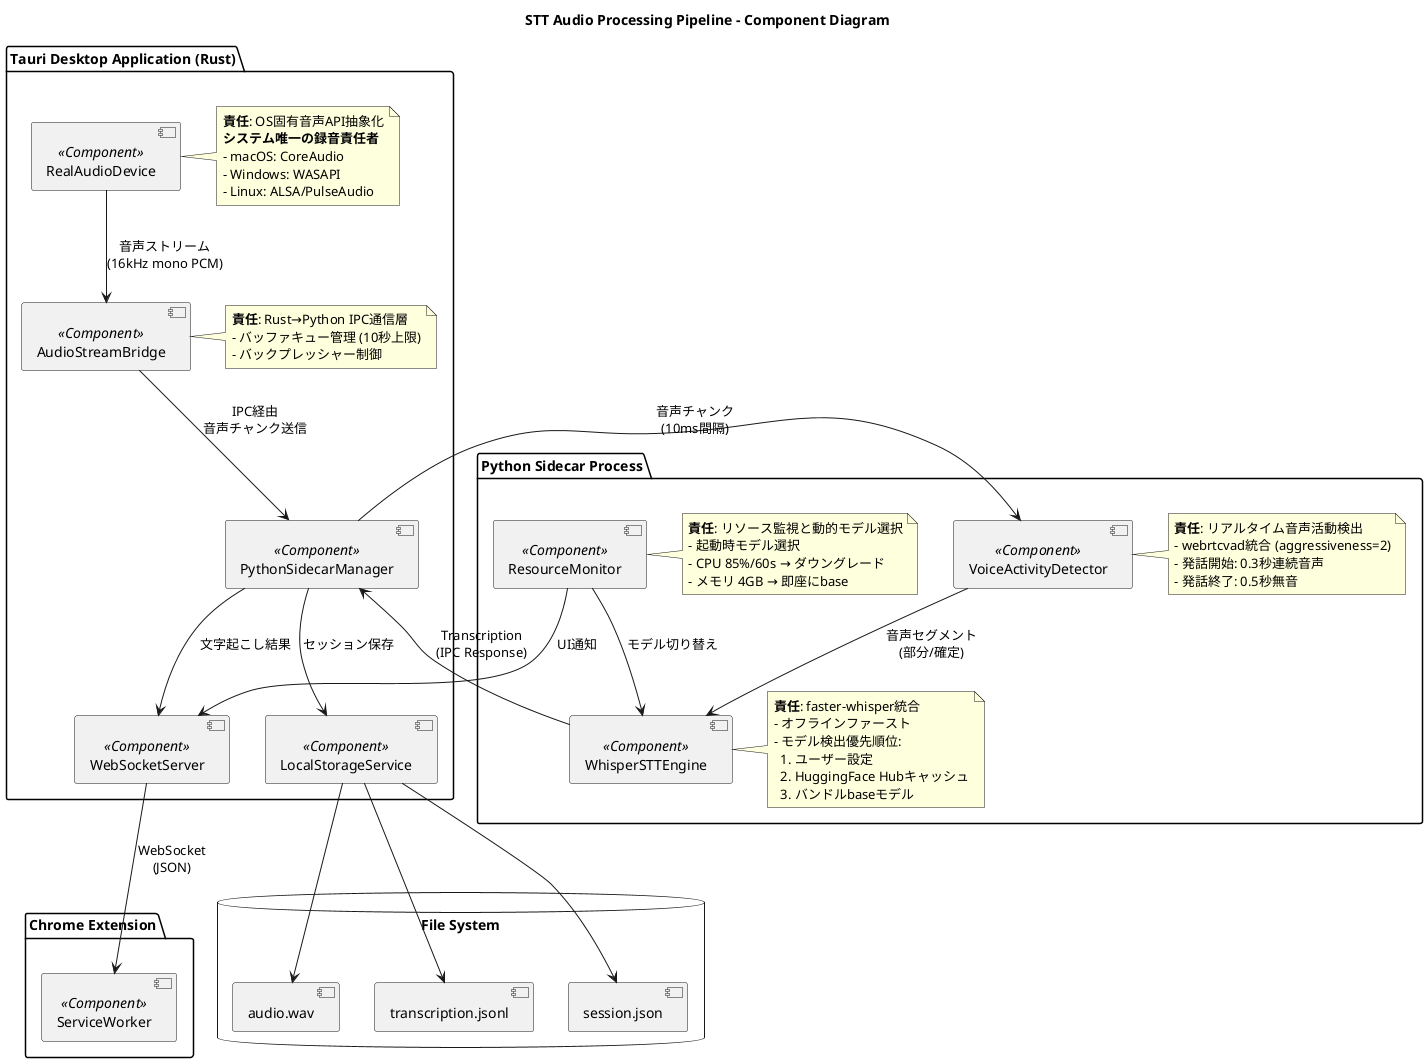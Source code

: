 @startuml CMP-001_STT-Audio-Processing-Pipeline

!define RECTANGLE class

title STT Audio Processing Pipeline - Component Diagram

package "Tauri Desktop Application (Rust)" {
  [RealAudioDevice] <<Component>>
  [AudioStreamBridge] <<Component>>
  [PythonSidecarManager] <<Component>>
  [WebSocketServer] <<Component>>
  [LocalStorageService] <<Component>>

  note right of RealAudioDevice
    **責任**: OS固有音声API抽象化
    **システム唯一の録音責任者**
    - macOS: CoreAudio
    - Windows: WASAPI
    - Linux: ALSA/PulseAudio
  end note

  note right of AudioStreamBridge
    **責任**: Rust→Python IPC通信層
    - バッファキュー管理 (10秒上限)
    - バックプレッシャー制御
  end note
}

package "Python Sidecar Process" {
  [VoiceActivityDetector] <<Component>>
  [WhisperSTTEngine] <<Component>>
  [ResourceMonitor] <<Component>>

  note right of VoiceActivityDetector
    **責任**: リアルタイム音声活動検出
    - webrtcvad統合 (aggressiveness=2)
    - 発話開始: 0.3秒連続音声
    - 発話終了: 0.5秒無音
  end note

  note right of WhisperSTTEngine
    **責任**: faster-whisper統合
    - オフラインファースト
    - モデル検出優先順位:
      1. ユーザー設定
      2. HuggingFace Hubキャッシュ
      3. バンドルbaseモデル
  end note

  note right of ResourceMonitor
    **責任**: リソース監視と動的モデル選択
    - 起動時モデル選択
    - CPU 85%/60s → ダウングレード
    - メモリ 4GB → 即座にbase
  end note
}

' 依存関係
RealAudioDevice --> AudioStreamBridge : 音声ストリーム\n(16kHz mono PCM)
AudioStreamBridge --> PythonSidecarManager : IPC経由\n音声チャンク送信
PythonSidecarManager --> VoiceActivityDetector : 音声チャンク\n(10ms間隔)
VoiceActivityDetector --> WhisperSTTEngine : 音声セグメント\n(部分/確定)
WhisperSTTEngine --> PythonSidecarManager : Transcription\n(IPC Response)
PythonSidecarManager --> WebSocketServer : 文字起こし結果
PythonSidecarManager --> LocalStorageService : セッション保存
ResourceMonitor --> WhisperSTTEngine : モデル切り替え
ResourceMonitor --> WebSocketServer : UI通知

' 外部依存
database "File System" {
  [audio.wav]
  [transcription.jsonl]
  [session.json]
}

LocalStorageService --> [audio.wav]
LocalStorageService --> [transcription.jsonl]
LocalStorageService --> [session.json]

package "Chrome Extension" {
  [ServiceWorker] <<Component>>
}

WebSocketServer --> [ServiceWorker] : WebSocket\n(JSON)

@enduml
